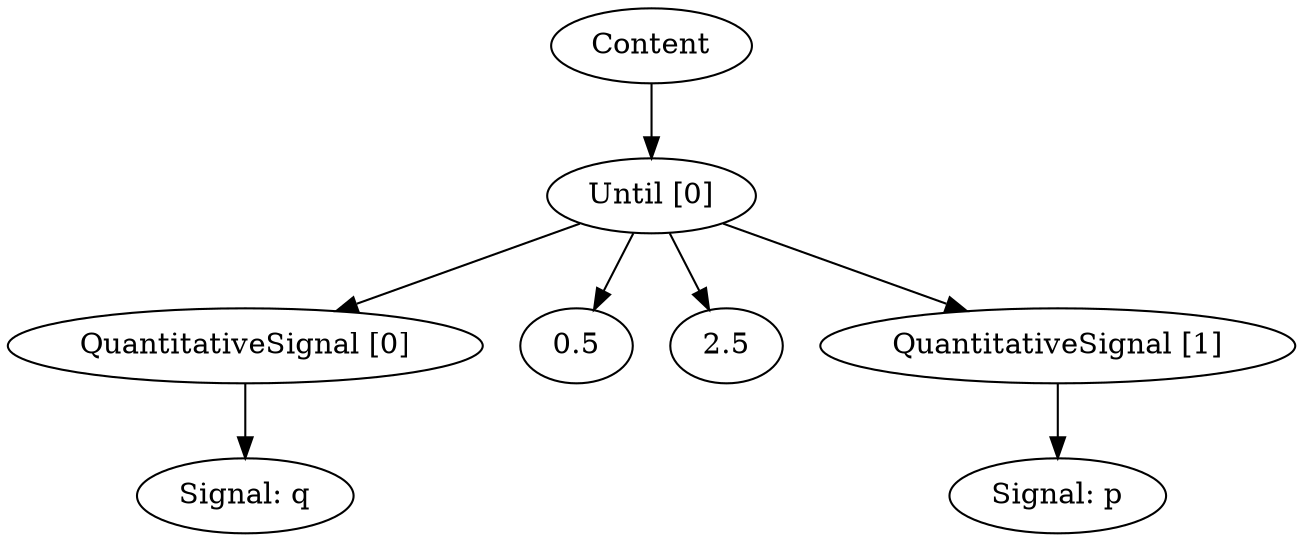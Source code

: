 digraph stlTree {
	"Content_0"[label="Content"];
	"Until_0"[label="Until [0]"];
	"Content_0" -> "Until_0";
	"QuantitativeSignal_0"[label="QuantitativeSignal [0]"];
	"Until_0" -> "QuantitativeSignal_0";
	"Signal_0"[label="Signal: q"];
	"QuantitativeSignal_0" -> "Signal_0";
	"FloatValue_0"[label="0.5"];
	"Until_0" -> "FloatValue_0";
	"FloatValue_1"[label="2.5"];
	"Until_0" -> "FloatValue_1";
	"QuantitativeSignal_1"[label="QuantitativeSignal [1]"];
	"Until_0" -> "QuantitativeSignal_1";
	"Signal_1"[label="Signal: p"];
	"QuantitativeSignal_1" -> "Signal_1";
}